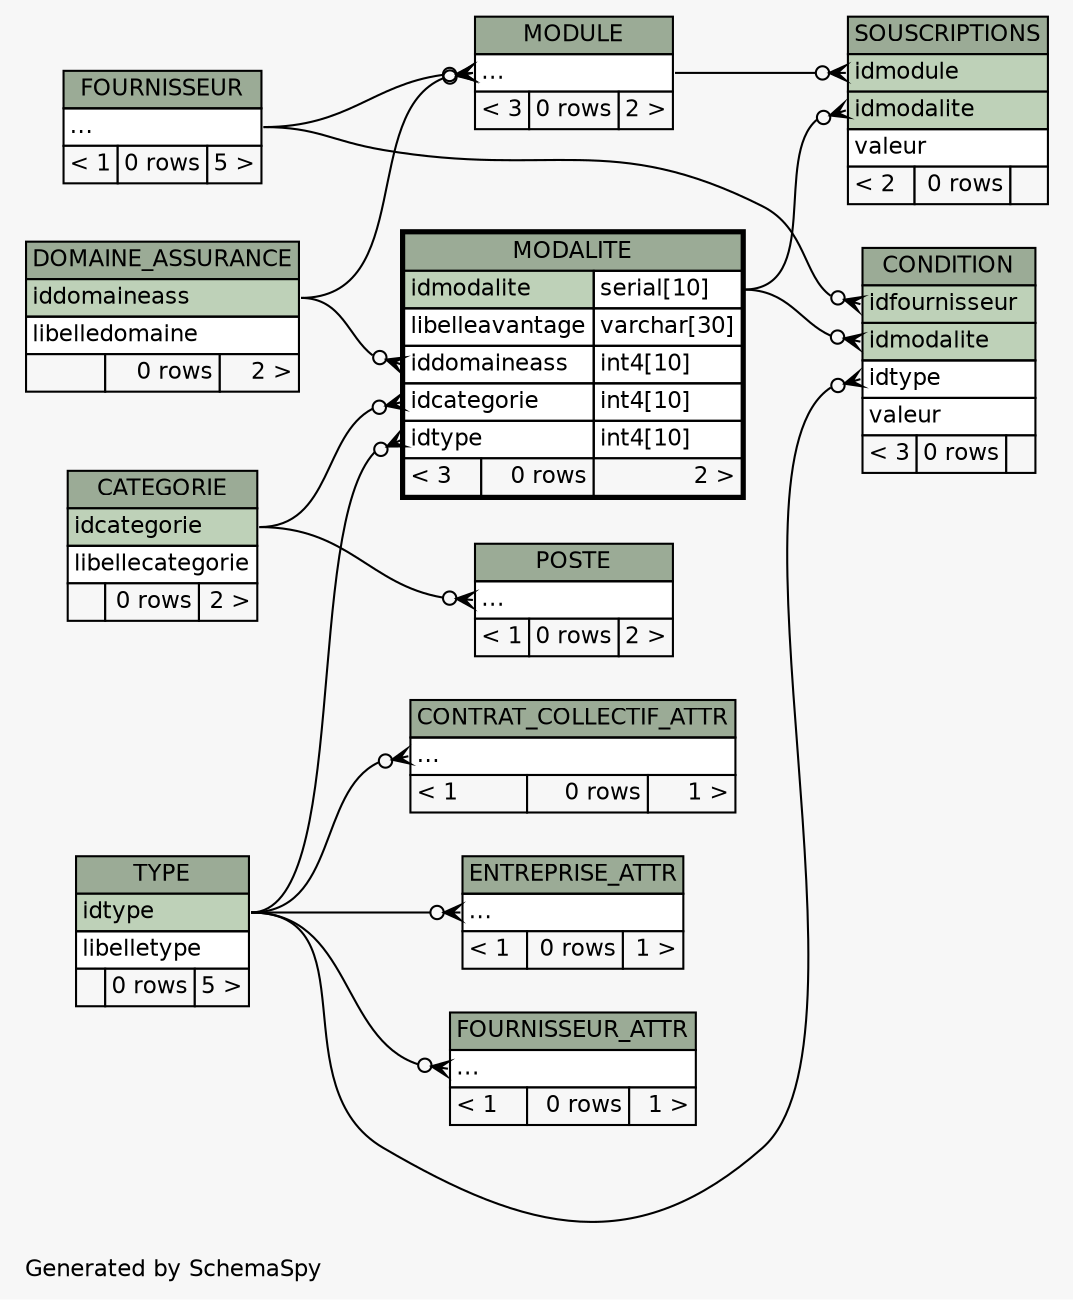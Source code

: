 // dot 2.40.1 on Mac OS X 10.12.5
// SchemaSpy rev 590
digraph "twoDegreesRelationshipsDiagram" {
  graph [
    rankdir="RL"
    bgcolor="#f7f7f7"
    label="\nGenerated by SchemaSpy"
    labeljust="l"
    nodesep="0.18"
    ranksep="0.46"
    fontname="Helvetica"
    fontsize="11"
  ];
  node [
    fontname="Helvetica"
    fontsize="11"
    shape="plaintext"
  ];
  edge [
    arrowsize="0.8"
  ];
  "CONDITION":"idfournisseur":w -> "FOURNISSEUR":"elipses":e [arrowhead=none dir=back arrowtail=crowodot];
  "CONDITION":"idmodalite":w -> "MODALITE":"idmodalite.type":e [arrowhead=none dir=back arrowtail=crowodot];
  "CONDITION":"idtype":w -> "TYPE":"idtype":e [arrowhead=none dir=back arrowtail=crowodot];
  "CONTRAT_COLLECTIF_ATTR":"elipses":w -> "TYPE":"idtype":e [arrowhead=none dir=back arrowtail=crowodot];
  "ENTREPRISE_ATTR":"elipses":w -> "TYPE":"idtype":e [arrowhead=none dir=back arrowtail=crowodot];
  "FOURNISSEUR_ATTR":"elipses":w -> "TYPE":"idtype":e [arrowhead=none dir=back arrowtail=crowodot];
  "MODALITE":"idcategorie":w -> "CATEGORIE":"idcategorie":e [arrowhead=none dir=back arrowtail=crowodot];
  "MODALITE":"iddomaineass":w -> "DOMAINE_ASSURANCE":"iddomaineass":e [arrowhead=none dir=back arrowtail=crowodot];
  "MODALITE":"idtype":w -> "TYPE":"idtype":e [arrowhead=none dir=back arrowtail=crowodot];
  "MODULE":"elipses":w -> "DOMAINE_ASSURANCE":"iddomaineass":e [arrowhead=none dir=back arrowtail=crowodot];
  "MODULE":"elipses":w -> "FOURNISSEUR":"elipses":e [arrowhead=none dir=back arrowtail=crowodot];
  "POSTE":"elipses":w -> "CATEGORIE":"idcategorie":e [arrowhead=none dir=back arrowtail=crowodot];
  "SOUSCRIPTIONS":"idmodalite":w -> "MODALITE":"idmodalite.type":e [arrowhead=none dir=back arrowtail=crowodot];
  "SOUSCRIPTIONS":"idmodule":w -> "MODULE":"elipses":e [arrowhead=none dir=back arrowtail=crowodot];
  "CATEGORIE" [
    label=<
    <TABLE BORDER="0" CELLBORDER="1" CELLSPACING="0" BGCOLOR="#ffffff">
      <TR><TD COLSPAN="3" BGCOLOR="#9bab96" ALIGN="CENTER">CATEGORIE</TD></TR>
      <TR><TD PORT="idcategorie" COLSPAN="3" BGCOLOR="#bed1b8" ALIGN="LEFT">idcategorie</TD></TR>
      <TR><TD PORT="libellecategorie" COLSPAN="3" ALIGN="LEFT">libellecategorie</TD></TR>
      <TR><TD ALIGN="LEFT" BGCOLOR="#f7f7f7">  </TD><TD ALIGN="RIGHT" BGCOLOR="#f7f7f7">0 rows</TD><TD ALIGN="RIGHT" BGCOLOR="#f7f7f7">2 &gt;</TD></TR>
    </TABLE>>
    URL="CATEGORIE.html"
    tooltip="CATEGORIE"
  ];
  "CONDITION" [
    label=<
    <TABLE BORDER="0" CELLBORDER="1" CELLSPACING="0" BGCOLOR="#ffffff">
      <TR><TD COLSPAN="3" BGCOLOR="#9bab96" ALIGN="CENTER">CONDITION</TD></TR>
      <TR><TD PORT="idfournisseur" COLSPAN="3" BGCOLOR="#bed1b8" ALIGN="LEFT">idfournisseur</TD></TR>
      <TR><TD PORT="idmodalite" COLSPAN="3" BGCOLOR="#bed1b8" ALIGN="LEFT">idmodalite</TD></TR>
      <TR><TD PORT="idtype" COLSPAN="3" ALIGN="LEFT">idtype</TD></TR>
      <TR><TD PORT="valeur" COLSPAN="3" ALIGN="LEFT">valeur</TD></TR>
      <TR><TD ALIGN="LEFT" BGCOLOR="#f7f7f7">&lt; 3</TD><TD ALIGN="RIGHT" BGCOLOR="#f7f7f7">0 rows</TD><TD ALIGN="RIGHT" BGCOLOR="#f7f7f7">  </TD></TR>
    </TABLE>>
    URL="CONDITION.html"
    tooltip="CONDITION"
  ];
  "CONTRAT_COLLECTIF_ATTR" [
    label=<
    <TABLE BORDER="0" CELLBORDER="1" CELLSPACING="0" BGCOLOR="#ffffff">
      <TR><TD COLSPAN="3" BGCOLOR="#9bab96" ALIGN="CENTER">CONTRAT_COLLECTIF_ATTR</TD></TR>
      <TR><TD PORT="elipses" COLSPAN="3" ALIGN="LEFT">...</TD></TR>
      <TR><TD ALIGN="LEFT" BGCOLOR="#f7f7f7">&lt; 1</TD><TD ALIGN="RIGHT" BGCOLOR="#f7f7f7">0 rows</TD><TD ALIGN="RIGHT" BGCOLOR="#f7f7f7">1 &gt;</TD></TR>
    </TABLE>>
    URL="CONTRAT_COLLECTIF_ATTR.html"
    tooltip="CONTRAT_COLLECTIF_ATTR"
  ];
  "DOMAINE_ASSURANCE" [
    label=<
    <TABLE BORDER="0" CELLBORDER="1" CELLSPACING="0" BGCOLOR="#ffffff">
      <TR><TD COLSPAN="3" BGCOLOR="#9bab96" ALIGN="CENTER">DOMAINE_ASSURANCE</TD></TR>
      <TR><TD PORT="iddomaineass" COLSPAN="3" BGCOLOR="#bed1b8" ALIGN="LEFT">iddomaineass</TD></TR>
      <TR><TD PORT="libelledomaine" COLSPAN="3" ALIGN="LEFT">libelledomaine</TD></TR>
      <TR><TD ALIGN="LEFT" BGCOLOR="#f7f7f7">  </TD><TD ALIGN="RIGHT" BGCOLOR="#f7f7f7">0 rows</TD><TD ALIGN="RIGHT" BGCOLOR="#f7f7f7">2 &gt;</TD></TR>
    </TABLE>>
    URL="DOMAINE_ASSURANCE.html"
    tooltip="DOMAINE_ASSURANCE"
  ];
  "ENTREPRISE_ATTR" [
    label=<
    <TABLE BORDER="0" CELLBORDER="1" CELLSPACING="0" BGCOLOR="#ffffff">
      <TR><TD COLSPAN="3" BGCOLOR="#9bab96" ALIGN="CENTER">ENTREPRISE_ATTR</TD></TR>
      <TR><TD PORT="elipses" COLSPAN="3" ALIGN="LEFT">...</TD></TR>
      <TR><TD ALIGN="LEFT" BGCOLOR="#f7f7f7">&lt; 1</TD><TD ALIGN="RIGHT" BGCOLOR="#f7f7f7">0 rows</TD><TD ALIGN="RIGHT" BGCOLOR="#f7f7f7">1 &gt;</TD></TR>
    </TABLE>>
    URL="ENTREPRISE_ATTR.html"
    tooltip="ENTREPRISE_ATTR"
  ];
  "FOURNISSEUR" [
    label=<
    <TABLE BORDER="0" CELLBORDER="1" CELLSPACING="0" BGCOLOR="#ffffff">
      <TR><TD COLSPAN="3" BGCOLOR="#9bab96" ALIGN="CENTER">FOURNISSEUR</TD></TR>
      <TR><TD PORT="elipses" COLSPAN="3" ALIGN="LEFT">...</TD></TR>
      <TR><TD ALIGN="LEFT" BGCOLOR="#f7f7f7">&lt; 1</TD><TD ALIGN="RIGHT" BGCOLOR="#f7f7f7">0 rows</TD><TD ALIGN="RIGHT" BGCOLOR="#f7f7f7">5 &gt;</TD></TR>
    </TABLE>>
    URL="FOURNISSEUR.html"
    tooltip="FOURNISSEUR"
  ];
  "FOURNISSEUR_ATTR" [
    label=<
    <TABLE BORDER="0" CELLBORDER="1" CELLSPACING="0" BGCOLOR="#ffffff">
      <TR><TD COLSPAN="3" BGCOLOR="#9bab96" ALIGN="CENTER">FOURNISSEUR_ATTR</TD></TR>
      <TR><TD PORT="elipses" COLSPAN="3" ALIGN="LEFT">...</TD></TR>
      <TR><TD ALIGN="LEFT" BGCOLOR="#f7f7f7">&lt; 1</TD><TD ALIGN="RIGHT" BGCOLOR="#f7f7f7">0 rows</TD><TD ALIGN="RIGHT" BGCOLOR="#f7f7f7">1 &gt;</TD></TR>
    </TABLE>>
    URL="FOURNISSEUR_ATTR.html"
    tooltip="FOURNISSEUR_ATTR"
  ];
  "MODALITE" [
    label=<
    <TABLE BORDER="2" CELLBORDER="1" CELLSPACING="0" BGCOLOR="#ffffff">
      <TR><TD COLSPAN="3" BGCOLOR="#9bab96" ALIGN="CENTER">MODALITE</TD></TR>
      <TR><TD PORT="idmodalite" COLSPAN="2" BGCOLOR="#bed1b8" ALIGN="LEFT">idmodalite</TD><TD PORT="idmodalite.type" ALIGN="LEFT">serial[10]</TD></TR>
      <TR><TD PORT="libelleavantage" COLSPAN="2" ALIGN="LEFT">libelleavantage</TD><TD PORT="libelleavantage.type" ALIGN="LEFT">varchar[30]</TD></TR>
      <TR><TD PORT="iddomaineass" COLSPAN="2" ALIGN="LEFT">iddomaineass</TD><TD PORT="iddomaineass.type" ALIGN="LEFT">int4[10]</TD></TR>
      <TR><TD PORT="idcategorie" COLSPAN="2" ALIGN="LEFT">idcategorie</TD><TD PORT="idcategorie.type" ALIGN="LEFT">int4[10]</TD></TR>
      <TR><TD PORT="idtype" COLSPAN="2" ALIGN="LEFT">idtype</TD><TD PORT="idtype.type" ALIGN="LEFT">int4[10]</TD></TR>
      <TR><TD ALIGN="LEFT" BGCOLOR="#f7f7f7">&lt; 3</TD><TD ALIGN="RIGHT" BGCOLOR="#f7f7f7">0 rows</TD><TD ALIGN="RIGHT" BGCOLOR="#f7f7f7">2 &gt;</TD></TR>
    </TABLE>>
    URL="MODALITE.html"
    tooltip="MODALITE"
  ];
  "MODULE" [
    label=<
    <TABLE BORDER="0" CELLBORDER="1" CELLSPACING="0" BGCOLOR="#ffffff">
      <TR><TD COLSPAN="3" BGCOLOR="#9bab96" ALIGN="CENTER">MODULE</TD></TR>
      <TR><TD PORT="elipses" COLSPAN="3" ALIGN="LEFT">...</TD></TR>
      <TR><TD ALIGN="LEFT" BGCOLOR="#f7f7f7">&lt; 3</TD><TD ALIGN="RIGHT" BGCOLOR="#f7f7f7">0 rows</TD><TD ALIGN="RIGHT" BGCOLOR="#f7f7f7">2 &gt;</TD></TR>
    </TABLE>>
    URL="MODULE.html"
    tooltip="MODULE"
  ];
  "POSTE" [
    label=<
    <TABLE BORDER="0" CELLBORDER="1" CELLSPACING="0" BGCOLOR="#ffffff">
      <TR><TD COLSPAN="3" BGCOLOR="#9bab96" ALIGN="CENTER">POSTE</TD></TR>
      <TR><TD PORT="elipses" COLSPAN="3" ALIGN="LEFT">...</TD></TR>
      <TR><TD ALIGN="LEFT" BGCOLOR="#f7f7f7">&lt; 1</TD><TD ALIGN="RIGHT" BGCOLOR="#f7f7f7">0 rows</TD><TD ALIGN="RIGHT" BGCOLOR="#f7f7f7">2 &gt;</TD></TR>
    </TABLE>>
    URL="POSTE.html"
    tooltip="POSTE"
  ];
  "SOUSCRIPTIONS" [
    label=<
    <TABLE BORDER="0" CELLBORDER="1" CELLSPACING="0" BGCOLOR="#ffffff">
      <TR><TD COLSPAN="3" BGCOLOR="#9bab96" ALIGN="CENTER">SOUSCRIPTIONS</TD></TR>
      <TR><TD PORT="idmodule" COLSPAN="3" BGCOLOR="#bed1b8" ALIGN="LEFT">idmodule</TD></TR>
      <TR><TD PORT="idmodalite" COLSPAN="3" BGCOLOR="#bed1b8" ALIGN="LEFT">idmodalite</TD></TR>
      <TR><TD PORT="valeur" COLSPAN="3" ALIGN="LEFT">valeur</TD></TR>
      <TR><TD ALIGN="LEFT" BGCOLOR="#f7f7f7">&lt; 2</TD><TD ALIGN="RIGHT" BGCOLOR="#f7f7f7">0 rows</TD><TD ALIGN="RIGHT" BGCOLOR="#f7f7f7">  </TD></TR>
    </TABLE>>
    URL="SOUSCRIPTIONS.html"
    tooltip="SOUSCRIPTIONS"
  ];
  "TYPE" [
    label=<
    <TABLE BORDER="0" CELLBORDER="1" CELLSPACING="0" BGCOLOR="#ffffff">
      <TR><TD COLSPAN="3" BGCOLOR="#9bab96" ALIGN="CENTER">TYPE</TD></TR>
      <TR><TD PORT="idtype" COLSPAN="3" BGCOLOR="#bed1b8" ALIGN="LEFT">idtype</TD></TR>
      <TR><TD PORT="libelletype" COLSPAN="3" ALIGN="LEFT">libelletype</TD></TR>
      <TR><TD ALIGN="LEFT" BGCOLOR="#f7f7f7">  </TD><TD ALIGN="RIGHT" BGCOLOR="#f7f7f7">0 rows</TD><TD ALIGN="RIGHT" BGCOLOR="#f7f7f7">5 &gt;</TD></TR>
    </TABLE>>
    URL="TYPE.html"
    tooltip="TYPE"
  ];
}
